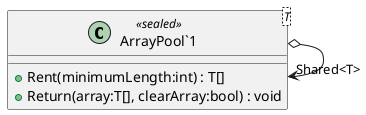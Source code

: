 @startuml
class "ArrayPool`1"<T> <<sealed>> {
    + Rent(minimumLength:int) : T[]
    + Return(array:T[], clearArray:bool) : void
}
"ArrayPool`1" o-> "Shared<T>" "ArrayPool`1"
@enduml
